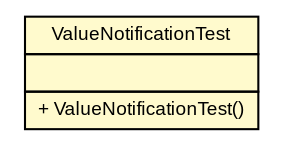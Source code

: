 #!/usr/local/bin/dot
#
# Class diagram 
# Generated by UMLGraph version 5.1 (http://www.umlgraph.org/)
#

digraph G {
	edge [fontname="arial",fontsize=10,labelfontname="arial",labelfontsize=10];
	node [fontname="arial",fontsize=10,shape=plaintext];
	nodesep=0.25;
	ranksep=0.5;
	// es.upm.dit.gsi.shanks.notification.ValueNotificationTest
	c6695 [label=<<table title="es.upm.dit.gsi.shanks.notification.ValueNotificationTest" border="0" cellborder="1" cellspacing="0" cellpadding="2" port="p" bgcolor="lemonChiffon" href="./ValueNotificationTest.html">
		<tr><td><table border="0" cellspacing="0" cellpadding="1">
<tr><td align="center" balign="center"> ValueNotificationTest </td></tr>
		</table></td></tr>
		<tr><td><table border="0" cellspacing="0" cellpadding="1">
<tr><td align="left" balign="left">  </td></tr>
		</table></td></tr>
		<tr><td><table border="0" cellspacing="0" cellpadding="1">
<tr><td align="left" balign="left"> + ValueNotificationTest() </td></tr>
		</table></td></tr>
		</table>>, fontname="arial", fontcolor="black", fontsize=9.0];
}

